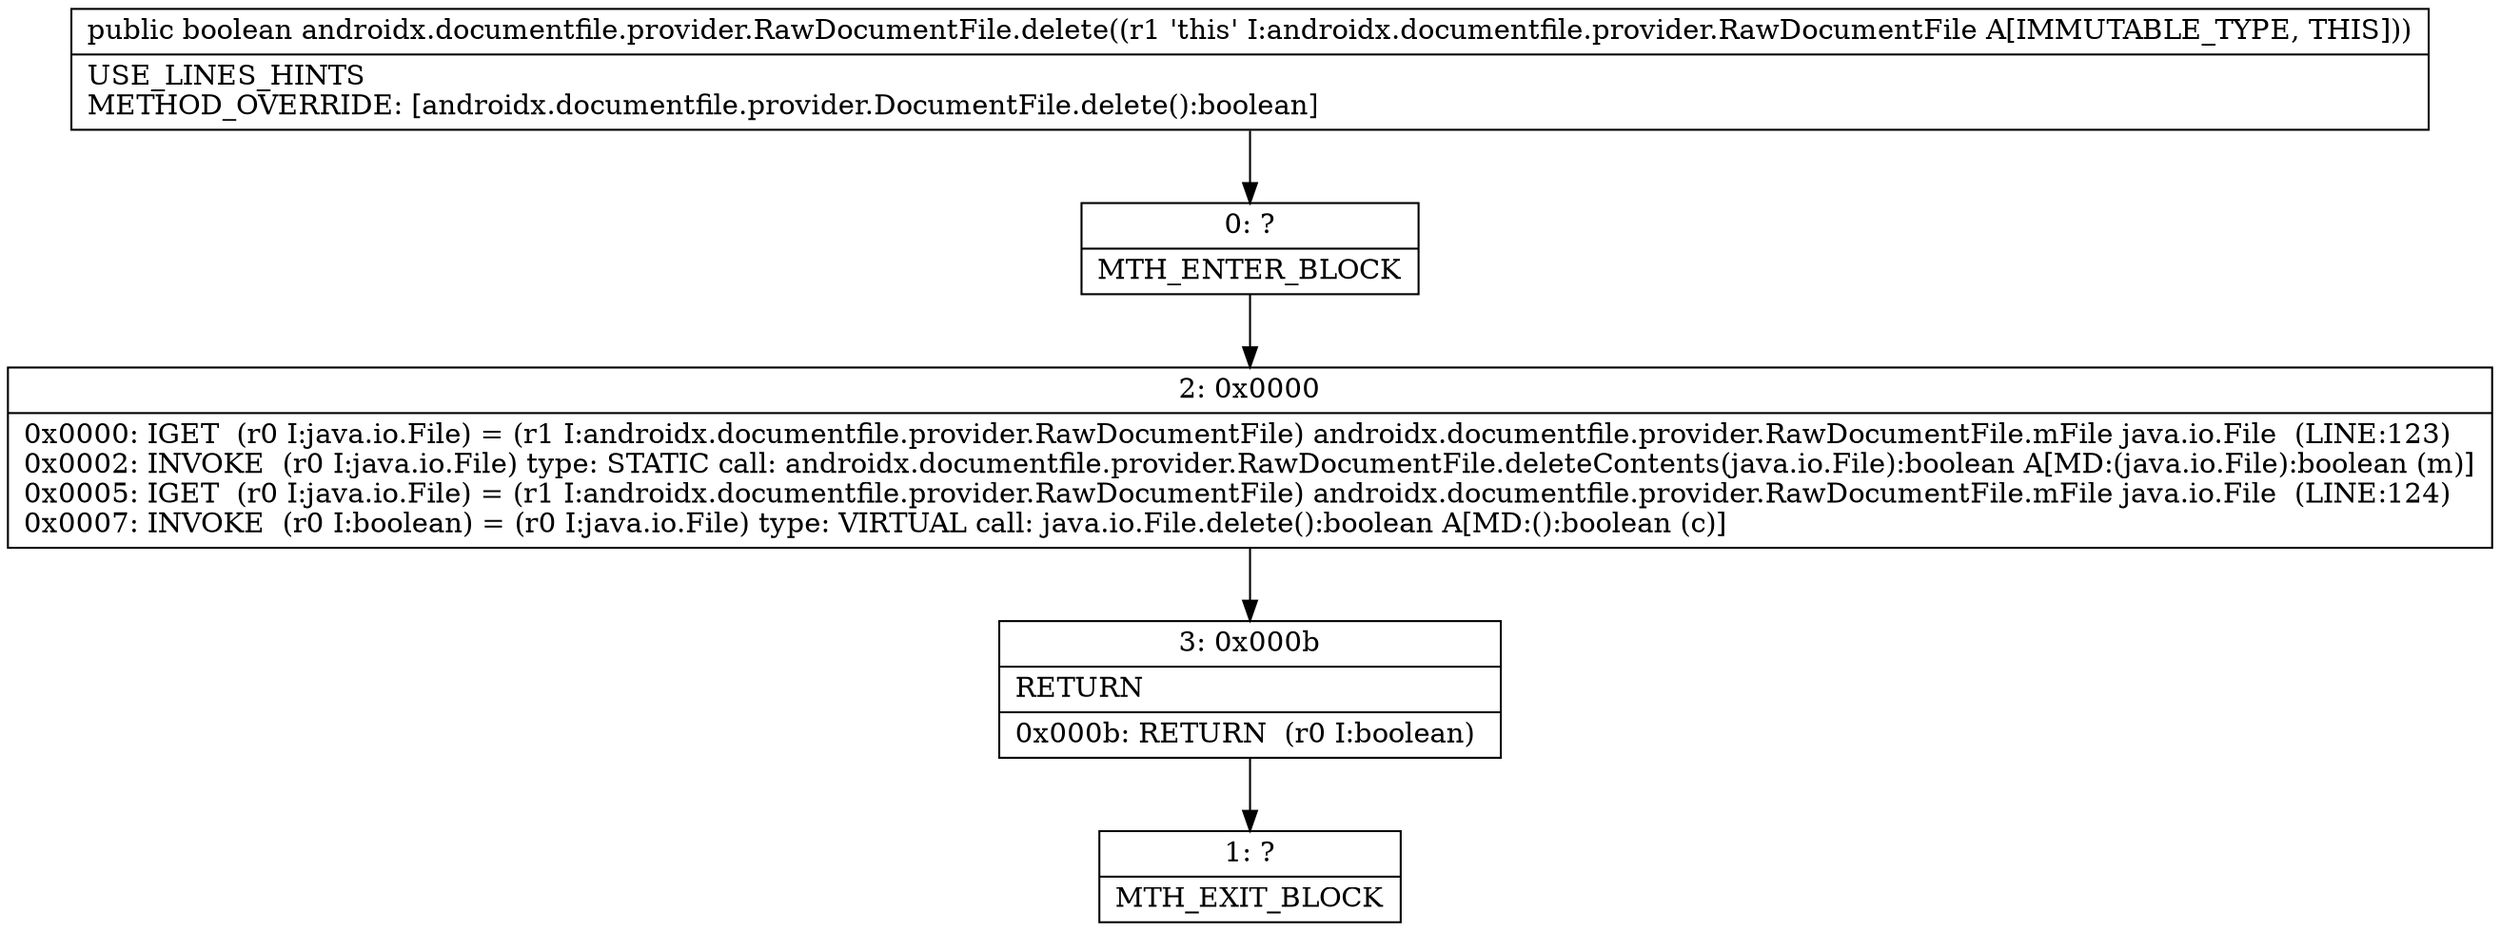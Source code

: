 digraph "CFG forandroidx.documentfile.provider.RawDocumentFile.delete()Z" {
Node_0 [shape=record,label="{0\:\ ?|MTH_ENTER_BLOCK\l}"];
Node_2 [shape=record,label="{2\:\ 0x0000|0x0000: IGET  (r0 I:java.io.File) = (r1 I:androidx.documentfile.provider.RawDocumentFile) androidx.documentfile.provider.RawDocumentFile.mFile java.io.File  (LINE:123)\l0x0002: INVOKE  (r0 I:java.io.File) type: STATIC call: androidx.documentfile.provider.RawDocumentFile.deleteContents(java.io.File):boolean A[MD:(java.io.File):boolean (m)]\l0x0005: IGET  (r0 I:java.io.File) = (r1 I:androidx.documentfile.provider.RawDocumentFile) androidx.documentfile.provider.RawDocumentFile.mFile java.io.File  (LINE:124)\l0x0007: INVOKE  (r0 I:boolean) = (r0 I:java.io.File) type: VIRTUAL call: java.io.File.delete():boolean A[MD:():boolean (c)]\l}"];
Node_3 [shape=record,label="{3\:\ 0x000b|RETURN\l|0x000b: RETURN  (r0 I:boolean) \l}"];
Node_1 [shape=record,label="{1\:\ ?|MTH_EXIT_BLOCK\l}"];
MethodNode[shape=record,label="{public boolean androidx.documentfile.provider.RawDocumentFile.delete((r1 'this' I:androidx.documentfile.provider.RawDocumentFile A[IMMUTABLE_TYPE, THIS]))  | USE_LINES_HINTS\lMETHOD_OVERRIDE: [androidx.documentfile.provider.DocumentFile.delete():boolean]\l}"];
MethodNode -> Node_0;Node_0 -> Node_2;
Node_2 -> Node_3;
Node_3 -> Node_1;
}

